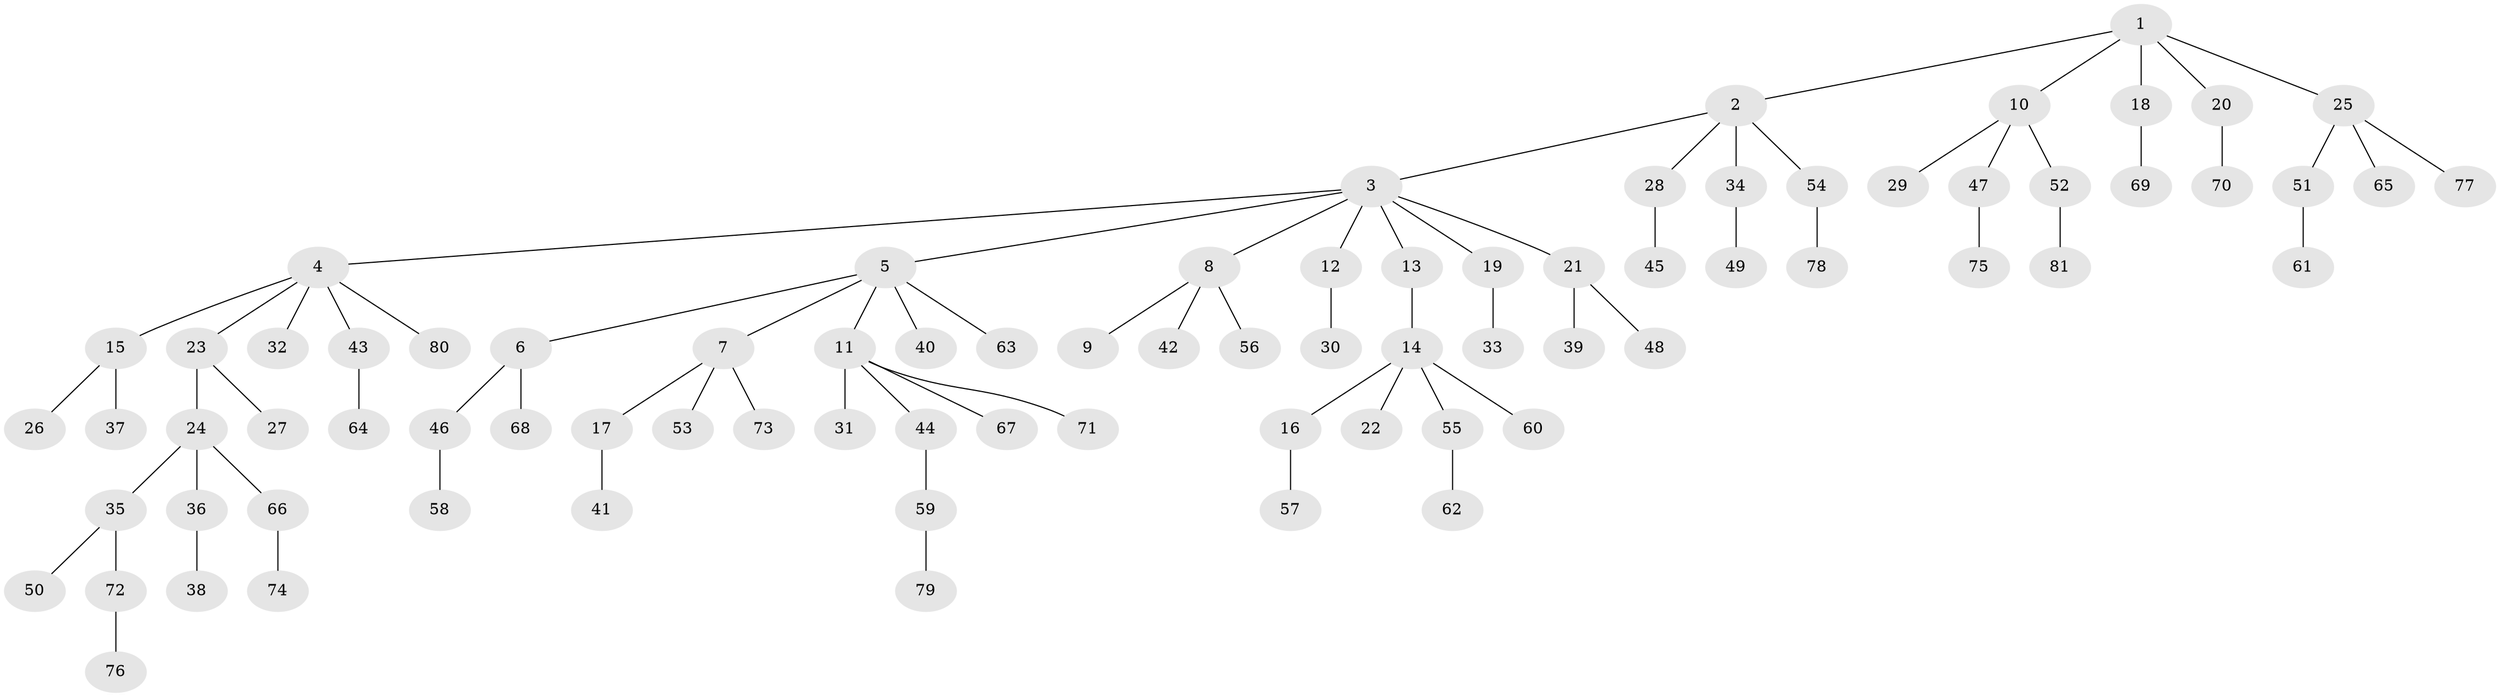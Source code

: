 // coarse degree distribution, {10: 0.025, 13: 0.025, 1: 0.675, 2: 0.175, 4: 0.05, 3: 0.05}
// Generated by graph-tools (version 1.1) at 2025/19/03/04/25 18:19:14]
// undirected, 81 vertices, 80 edges
graph export_dot {
graph [start="1"]
  node [color=gray90,style=filled];
  1;
  2;
  3;
  4;
  5;
  6;
  7;
  8;
  9;
  10;
  11;
  12;
  13;
  14;
  15;
  16;
  17;
  18;
  19;
  20;
  21;
  22;
  23;
  24;
  25;
  26;
  27;
  28;
  29;
  30;
  31;
  32;
  33;
  34;
  35;
  36;
  37;
  38;
  39;
  40;
  41;
  42;
  43;
  44;
  45;
  46;
  47;
  48;
  49;
  50;
  51;
  52;
  53;
  54;
  55;
  56;
  57;
  58;
  59;
  60;
  61;
  62;
  63;
  64;
  65;
  66;
  67;
  68;
  69;
  70;
  71;
  72;
  73;
  74;
  75;
  76;
  77;
  78;
  79;
  80;
  81;
  1 -- 2;
  1 -- 10;
  1 -- 18;
  1 -- 20;
  1 -- 25;
  2 -- 3;
  2 -- 28;
  2 -- 34;
  2 -- 54;
  3 -- 4;
  3 -- 5;
  3 -- 8;
  3 -- 12;
  3 -- 13;
  3 -- 19;
  3 -- 21;
  4 -- 15;
  4 -- 23;
  4 -- 32;
  4 -- 43;
  4 -- 80;
  5 -- 6;
  5 -- 7;
  5 -- 11;
  5 -- 40;
  5 -- 63;
  6 -- 46;
  6 -- 68;
  7 -- 17;
  7 -- 53;
  7 -- 73;
  8 -- 9;
  8 -- 42;
  8 -- 56;
  10 -- 29;
  10 -- 47;
  10 -- 52;
  11 -- 31;
  11 -- 44;
  11 -- 67;
  11 -- 71;
  12 -- 30;
  13 -- 14;
  14 -- 16;
  14 -- 22;
  14 -- 55;
  14 -- 60;
  15 -- 26;
  15 -- 37;
  16 -- 57;
  17 -- 41;
  18 -- 69;
  19 -- 33;
  20 -- 70;
  21 -- 39;
  21 -- 48;
  23 -- 24;
  23 -- 27;
  24 -- 35;
  24 -- 36;
  24 -- 66;
  25 -- 51;
  25 -- 65;
  25 -- 77;
  28 -- 45;
  34 -- 49;
  35 -- 50;
  35 -- 72;
  36 -- 38;
  43 -- 64;
  44 -- 59;
  46 -- 58;
  47 -- 75;
  51 -- 61;
  52 -- 81;
  54 -- 78;
  55 -- 62;
  59 -- 79;
  66 -- 74;
  72 -- 76;
}
